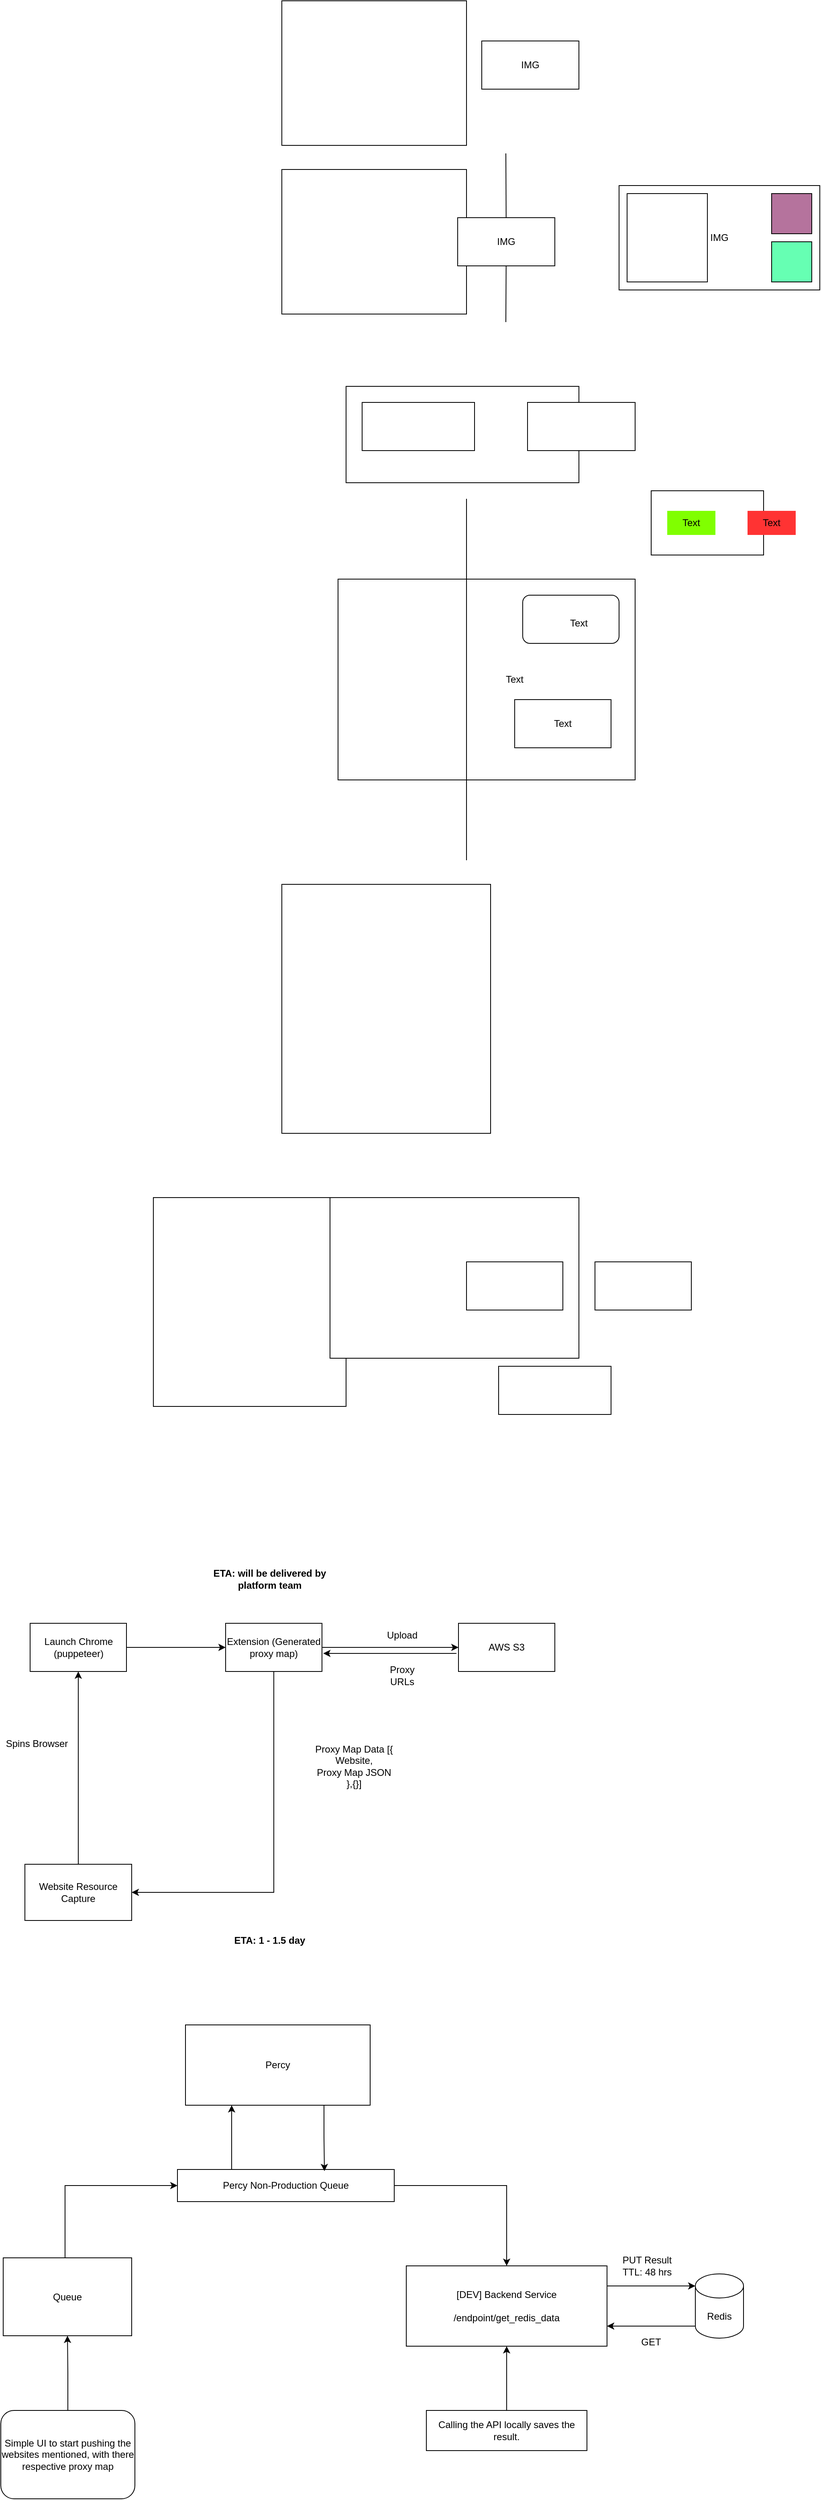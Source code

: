 <mxfile version="24.8.6">
  <diagram name="Page-1" id="TYaH4kAP0B2alJaYpIZy">
    <mxGraphModel dx="1159" dy="587" grid="1" gridSize="10" guides="1" tooltips="1" connect="1" arrows="1" fold="1" page="1" pageScale="1" pageWidth="827" pageHeight="1169" math="0" shadow="0">
      <root>
        <mxCell id="0" />
        <mxCell id="1" parent="0" />
        <mxCell id="km-7aEn4s3eMOFJPZMuk-1" value="" style="rounded=0;whiteSpace=wrap;html=1;" vertex="1" parent="1">
          <mxGeometry x="420" y="1530" width="240" height="260" as="geometry" />
        </mxCell>
        <mxCell id="km-7aEn4s3eMOFJPZMuk-2" value="" style="rounded=0;whiteSpace=wrap;html=1;" vertex="1" parent="1">
          <mxGeometry x="650" y="760" width="370" height="250" as="geometry" />
        </mxCell>
        <mxCell id="km-7aEn4s3eMOFJPZMuk-3" value="" style="rounded=0;whiteSpace=wrap;html=1;" vertex="1" parent="1">
          <mxGeometry x="870" y="910" width="120" height="60" as="geometry" />
        </mxCell>
        <mxCell id="km-7aEn4s3eMOFJPZMuk-4" value="Text" style="text;html=1;align=center;verticalAlign=middle;whiteSpace=wrap;rounded=0;" vertex="1" parent="1">
          <mxGeometry x="900" y="925" width="60" height="30" as="geometry" />
        </mxCell>
        <mxCell id="km-7aEn4s3eMOFJPZMuk-5" value="" style="rounded=1;whiteSpace=wrap;html=1;" vertex="1" parent="1">
          <mxGeometry x="880" y="780" width="120" height="60" as="geometry" />
        </mxCell>
        <mxCell id="km-7aEn4s3eMOFJPZMuk-6" value="Text" style="text;html=1;align=center;verticalAlign=middle;whiteSpace=wrap;rounded=0;" vertex="1" parent="1">
          <mxGeometry x="920" y="800" width="60" height="30" as="geometry" />
        </mxCell>
        <mxCell id="km-7aEn4s3eMOFJPZMuk-7" value="Text" style="text;html=1;align=center;verticalAlign=middle;whiteSpace=wrap;rounded=0;" vertex="1" parent="1">
          <mxGeometry x="840" y="870" width="60" height="30" as="geometry" />
        </mxCell>
        <mxCell id="km-7aEn4s3eMOFJPZMuk-8" value="" style="endArrow=none;html=1;rounded=0;" edge="1" parent="1">
          <mxGeometry width="50" height="50" relative="1" as="geometry">
            <mxPoint x="810" y="1110" as="sourcePoint" />
            <mxPoint x="810" y="660" as="targetPoint" />
          </mxGeometry>
        </mxCell>
        <mxCell id="km-7aEn4s3eMOFJPZMuk-9" value="" style="rounded=0;whiteSpace=wrap;html=1;" vertex="1" parent="1">
          <mxGeometry x="580" y="1140" width="260" height="310" as="geometry" />
        </mxCell>
        <mxCell id="km-7aEn4s3eMOFJPZMuk-10" value="" style="rounded=0;whiteSpace=wrap;html=1;" vertex="1" parent="1">
          <mxGeometry x="640" y="1530" width="310" height="200" as="geometry" />
        </mxCell>
        <mxCell id="km-7aEn4s3eMOFJPZMuk-11" value="Percy" style="rounded=0;whiteSpace=wrap;html=1;" vertex="1" parent="1">
          <mxGeometry x="460" y="2560" width="230" height="100" as="geometry" />
        </mxCell>
        <mxCell id="km-7aEn4s3eMOFJPZMuk-12" value="" style="rounded=0;whiteSpace=wrap;html=1;" vertex="1" parent="1">
          <mxGeometry x="810" y="1610" width="120" height="60" as="geometry" />
        </mxCell>
        <mxCell id="km-7aEn4s3eMOFJPZMuk-13" value="" style="rounded=0;whiteSpace=wrap;html=1;" vertex="1" parent="1">
          <mxGeometry x="970" y="1610" width="120" height="60" as="geometry" />
        </mxCell>
        <mxCell id="km-7aEn4s3eMOFJPZMuk-14" value="" style="rounded=0;whiteSpace=wrap;html=1;" vertex="1" parent="1">
          <mxGeometry x="850" y="1740" width="140" height="60" as="geometry" />
        </mxCell>
        <mxCell id="km-7aEn4s3eMOFJPZMuk-15" value="IMG" style="rounded=0;whiteSpace=wrap;html=1;" vertex="1" parent="1">
          <mxGeometry x="829" y="90" width="121" height="60" as="geometry" />
        </mxCell>
        <mxCell id="km-7aEn4s3eMOFJPZMuk-16" value="" style="rounded=0;whiteSpace=wrap;html=1;" vertex="1" parent="1">
          <mxGeometry x="580" y="40" width="230" height="180" as="geometry" />
        </mxCell>
        <mxCell id="km-7aEn4s3eMOFJPZMuk-17" value="" style="rounded=0;whiteSpace=wrap;html=1;" vertex="1" parent="1">
          <mxGeometry x="580" y="250" width="230" height="180" as="geometry" />
        </mxCell>
        <mxCell id="km-7aEn4s3eMOFJPZMuk-18" value="" style="endArrow=none;html=1;rounded=0;" edge="1" parent="1" source="km-7aEn4s3eMOFJPZMuk-24">
          <mxGeometry width="50" height="50" relative="1" as="geometry">
            <mxPoint x="859" y="440" as="sourcePoint" />
            <mxPoint x="859" y="230" as="targetPoint" />
          </mxGeometry>
        </mxCell>
        <mxCell id="km-7aEn4s3eMOFJPZMuk-19" value="IMG" style="rounded=0;whiteSpace=wrap;html=1;" vertex="1" parent="1">
          <mxGeometry x="1000" y="270" width="250" height="130" as="geometry" />
        </mxCell>
        <mxCell id="km-7aEn4s3eMOFJPZMuk-20" value="" style="rounded=0;whiteSpace=wrap;html=1;fillColor=#66FFB3;" vertex="1" parent="1">
          <mxGeometry x="1190" y="340" width="50" height="50" as="geometry" />
        </mxCell>
        <mxCell id="km-7aEn4s3eMOFJPZMuk-21" value="" style="rounded=0;whiteSpace=wrap;html=1;fillColor=#B5739D;" vertex="1" parent="1">
          <mxGeometry x="1190" y="280" width="50" height="50" as="geometry" />
        </mxCell>
        <mxCell id="km-7aEn4s3eMOFJPZMuk-22" value="" style="rounded=0;whiteSpace=wrap;html=1;" vertex="1" parent="1">
          <mxGeometry x="1010" y="280" width="100" height="110" as="geometry" />
        </mxCell>
        <mxCell id="km-7aEn4s3eMOFJPZMuk-23" value="" style="endArrow=none;html=1;rounded=0;" edge="1" parent="1" target="km-7aEn4s3eMOFJPZMuk-24">
          <mxGeometry width="50" height="50" relative="1" as="geometry">
            <mxPoint x="859" y="440" as="sourcePoint" />
            <mxPoint x="859" y="230" as="targetPoint" />
          </mxGeometry>
        </mxCell>
        <mxCell id="km-7aEn4s3eMOFJPZMuk-24" value="IMG" style="rounded=0;whiteSpace=wrap;html=1;" vertex="1" parent="1">
          <mxGeometry x="799" y="310" width="121" height="60" as="geometry" />
        </mxCell>
        <mxCell id="km-7aEn4s3eMOFJPZMuk-25" value="" style="rounded=0;whiteSpace=wrap;html=1;" vertex="1" parent="1">
          <mxGeometry x="660" y="520" width="290" height="120" as="geometry" />
        </mxCell>
        <mxCell id="km-7aEn4s3eMOFJPZMuk-26" value="" style="rounded=0;whiteSpace=wrap;html=1;" vertex="1" parent="1">
          <mxGeometry x="680" y="540" width="140" height="60" as="geometry" />
        </mxCell>
        <mxCell id="km-7aEn4s3eMOFJPZMuk-27" value="" style="rounded=0;whiteSpace=wrap;html=1;" vertex="1" parent="1">
          <mxGeometry x="886" y="540" width="134" height="60" as="geometry" />
        </mxCell>
        <mxCell id="km-7aEn4s3eMOFJPZMuk-28" value="" style="rounded=0;whiteSpace=wrap;html=1;" vertex="1" parent="1">
          <mxGeometry x="1040" y="650" width="140" height="80" as="geometry" />
        </mxCell>
        <mxCell id="km-7aEn4s3eMOFJPZMuk-29" value="Text" style="text;html=1;align=center;verticalAlign=middle;whiteSpace=wrap;rounded=0;fillColor=#FF3333;" vertex="1" parent="1">
          <mxGeometry x="1160" y="675" width="60" height="30" as="geometry" />
        </mxCell>
        <mxCell id="km-7aEn4s3eMOFJPZMuk-30" value="Text" style="text;html=1;align=center;verticalAlign=middle;whiteSpace=wrap;rounded=0;fillColor=#80FF00;" vertex="1" parent="1">
          <mxGeometry x="1060" y="675" width="60" height="30" as="geometry" />
        </mxCell>
        <mxCell id="km-7aEn4s3eMOFJPZMuk-33" style="edgeStyle=orthogonalEdgeStyle;rounded=0;orthogonalLoop=1;jettySize=auto;html=1;entryX=0.5;entryY=1;entryDx=0;entryDy=0;" edge="1" parent="1" source="km-7aEn4s3eMOFJPZMuk-34" target="km-7aEn4s3eMOFJPZMuk-39">
          <mxGeometry relative="1" as="geometry" />
        </mxCell>
        <mxCell id="km-7aEn4s3eMOFJPZMuk-34" value="Website Resource Capture" style="rounded=0;whiteSpace=wrap;html=1;" vertex="1" parent="1">
          <mxGeometry x="260" y="2360" width="133" height="70" as="geometry" />
        </mxCell>
        <mxCell id="km-7aEn4s3eMOFJPZMuk-36" style="edgeStyle=orthogonalEdgeStyle;rounded=0;orthogonalLoop=1;jettySize=auto;html=1;entryX=0.5;entryY=0;entryDx=0;entryDy=0;exitX=1;exitY=0.5;exitDx=0;exitDy=0;" edge="1" parent="1" source="km-7aEn4s3eMOFJPZMuk-37" target="km-7aEn4s3eMOFJPZMuk-72">
          <mxGeometry relative="1" as="geometry">
            <mxPoint x="849" y="2854" as="targetPoint" />
          </mxGeometry>
        </mxCell>
        <mxCell id="km-7aEn4s3eMOFJPZMuk-68" style="edgeStyle=orthogonalEdgeStyle;rounded=0;orthogonalLoop=1;jettySize=auto;html=1;exitX=0.25;exitY=0;exitDx=0;exitDy=0;entryX=0.25;entryY=1;entryDx=0;entryDy=0;" edge="1" parent="1" source="km-7aEn4s3eMOFJPZMuk-37" target="km-7aEn4s3eMOFJPZMuk-11">
          <mxGeometry relative="1" as="geometry" />
        </mxCell>
        <mxCell id="km-7aEn4s3eMOFJPZMuk-37" value="Percy Non-Production Queue" style="rounded=0;whiteSpace=wrap;html=1;" vertex="1" parent="1">
          <mxGeometry x="450" y="2740" width="270" height="40" as="geometry" />
        </mxCell>
        <mxCell id="km-7aEn4s3eMOFJPZMuk-38" style="edgeStyle=orthogonalEdgeStyle;rounded=0;orthogonalLoop=1;jettySize=auto;html=1;exitX=1;exitY=0.5;exitDx=0;exitDy=0;" edge="1" parent="1" source="km-7aEn4s3eMOFJPZMuk-39" target="km-7aEn4s3eMOFJPZMuk-42">
          <mxGeometry relative="1" as="geometry">
            <mxPoint x="690" y="2100" as="targetPoint" />
          </mxGeometry>
        </mxCell>
        <mxCell id="km-7aEn4s3eMOFJPZMuk-39" value="Launch Chrome (puppeteer)" style="rounded=0;whiteSpace=wrap;html=1;" vertex="1" parent="1">
          <mxGeometry x="266.5" y="2060" width="120" height="60" as="geometry" />
        </mxCell>
        <mxCell id="km-7aEn4s3eMOFJPZMuk-40" style="edgeStyle=orthogonalEdgeStyle;rounded=0;orthogonalLoop=1;jettySize=auto;html=1;entryX=0;entryY=0.5;entryDx=0;entryDy=0;" edge="1" parent="1" source="km-7aEn4s3eMOFJPZMuk-42" target="km-7aEn4s3eMOFJPZMuk-43">
          <mxGeometry relative="1" as="geometry" />
        </mxCell>
        <mxCell id="km-7aEn4s3eMOFJPZMuk-41" style="edgeStyle=orthogonalEdgeStyle;rounded=0;orthogonalLoop=1;jettySize=auto;html=1;entryX=1;entryY=0.5;entryDx=0;entryDy=0;" edge="1" parent="1" target="km-7aEn4s3eMOFJPZMuk-34">
          <mxGeometry relative="1" as="geometry">
            <Array as="points">
              <mxPoint x="570" y="2120" />
              <mxPoint x="570" y="2395" />
            </Array>
            <mxPoint x="630" y="2120" as="sourcePoint" />
            <mxPoint x="510" y="2395" as="targetPoint" />
          </mxGeometry>
        </mxCell>
        <mxCell id="km-7aEn4s3eMOFJPZMuk-42" value="Extension (Generated proxy map)" style="rounded=0;whiteSpace=wrap;html=1;" vertex="1" parent="1">
          <mxGeometry x="510" y="2060" width="120" height="60" as="geometry" />
        </mxCell>
        <mxCell id="km-7aEn4s3eMOFJPZMuk-43" value="AWS S3" style="rounded=0;whiteSpace=wrap;html=1;" vertex="1" parent="1">
          <mxGeometry x="800" y="2060" width="120" height="60" as="geometry" />
        </mxCell>
        <mxCell id="km-7aEn4s3eMOFJPZMuk-44" value="" style="endArrow=classic;html=1;rounded=0;entryX=1.013;entryY=0.625;entryDx=0;entryDy=0;entryPerimeter=0;exitX=-0.021;exitY=0.625;exitDx=0;exitDy=0;exitPerimeter=0;" edge="1" parent="1" source="km-7aEn4s3eMOFJPZMuk-43" target="km-7aEn4s3eMOFJPZMuk-42">
          <mxGeometry width="50" height="50" relative="1" as="geometry">
            <mxPoint x="770" y="2320" as="sourcePoint" />
            <mxPoint x="820" y="2270" as="targetPoint" />
          </mxGeometry>
        </mxCell>
        <mxCell id="km-7aEn4s3eMOFJPZMuk-45" value="Upload" style="text;html=1;align=center;verticalAlign=middle;whiteSpace=wrap;rounded=0;" vertex="1" parent="1">
          <mxGeometry x="700" y="2060" width="60" height="30" as="geometry" />
        </mxCell>
        <mxCell id="km-7aEn4s3eMOFJPZMuk-46" value="Proxy URLs" style="text;html=1;align=center;verticalAlign=middle;whiteSpace=wrap;rounded=0;" vertex="1" parent="1">
          <mxGeometry x="700" y="2110" width="60" height="30" as="geometry" />
        </mxCell>
        <mxCell id="km-7aEn4s3eMOFJPZMuk-47" value="Spins Browser" style="text;html=1;align=center;verticalAlign=middle;whiteSpace=wrap;rounded=0;" vertex="1" parent="1">
          <mxGeometry x="230" y="2180" width="90" height="60" as="geometry" />
        </mxCell>
        <mxCell id="km-7aEn4s3eMOFJPZMuk-48" value="Proxy Map Data [{&lt;div&gt;Website,&lt;br&gt;&lt;div&gt;Proxy Map JSON&lt;/div&gt;&lt;/div&gt;&lt;div&gt;},{}]&lt;/div&gt;" style="text;html=1;align=center;verticalAlign=middle;whiteSpace=wrap;rounded=0;" vertex="1" parent="1">
          <mxGeometry x="600" y="2190" width="140" height="95" as="geometry" />
        </mxCell>
        <mxCell id="km-7aEn4s3eMOFJPZMuk-49" style="edgeStyle=orthogonalEdgeStyle;rounded=0;orthogonalLoop=1;jettySize=auto;html=1;entryX=0;entryY=0.5;entryDx=0;entryDy=0;" edge="1" parent="1" source="km-7aEn4s3eMOFJPZMuk-50" target="km-7aEn4s3eMOFJPZMuk-37">
          <mxGeometry relative="1" as="geometry">
            <Array as="points">
              <mxPoint x="310" y="2760" />
            </Array>
            <mxPoint x="440" y="2810" as="targetPoint" />
          </mxGeometry>
        </mxCell>
        <mxCell id="km-7aEn4s3eMOFJPZMuk-50" value="Queue" style="rounded=0;whiteSpace=wrap;html=1;" vertex="1" parent="1">
          <mxGeometry x="233" y="2850" width="160" height="97" as="geometry" />
        </mxCell>
        <mxCell id="km-7aEn4s3eMOFJPZMuk-56" value="&lt;b&gt;ETA: 1 - 1.5 day&lt;/b&gt;" style="text;html=1;align=center;verticalAlign=middle;whiteSpace=wrap;rounded=0;" vertex="1" parent="1">
          <mxGeometry x="510" y="2430" width="110" height="50" as="geometry" />
        </mxCell>
        <mxCell id="km-7aEn4s3eMOFJPZMuk-58" value="&lt;b&gt;ETA: will be delivered by platform team&lt;/b&gt;" style="text;html=1;align=center;verticalAlign=middle;whiteSpace=wrap;rounded=0;" vertex="1" parent="1">
          <mxGeometry x="490" y="1990" width="150" height="30" as="geometry" />
        </mxCell>
        <mxCell id="km-7aEn4s3eMOFJPZMuk-67" style="edgeStyle=orthogonalEdgeStyle;rounded=0;orthogonalLoop=1;jettySize=auto;html=1;exitX=0.75;exitY=1;exitDx=0;exitDy=0;entryX=0.678;entryY=0.05;entryDx=0;entryDy=0;entryPerimeter=0;" edge="1" parent="1" source="km-7aEn4s3eMOFJPZMuk-11" target="km-7aEn4s3eMOFJPZMuk-37">
          <mxGeometry relative="1" as="geometry">
            <mxPoint x="633" y="2720" as="targetPoint" />
          </mxGeometry>
        </mxCell>
        <mxCell id="km-7aEn4s3eMOFJPZMuk-71" style="edgeStyle=orthogonalEdgeStyle;rounded=0;orthogonalLoop=1;jettySize=auto;html=1;entryX=0.5;entryY=1;entryDx=0;entryDy=0;" edge="1" parent="1" source="km-7aEn4s3eMOFJPZMuk-70" target="km-7aEn4s3eMOFJPZMuk-50">
          <mxGeometry relative="1" as="geometry" />
        </mxCell>
        <mxCell id="km-7aEn4s3eMOFJPZMuk-70" value="Simple UI to start pushing the websites mentioned, with there respective proxy map" style="rounded=1;whiteSpace=wrap;html=1;" vertex="1" parent="1">
          <mxGeometry x="230" y="3040" width="167" height="110" as="geometry" />
        </mxCell>
        <mxCell id="km-7aEn4s3eMOFJPZMuk-72" value="[DEV] Backend Service&lt;div&gt;&lt;br&gt;&lt;/div&gt;&lt;div&gt;/endpoint/get_redis_data&lt;/div&gt;" style="rounded=0;whiteSpace=wrap;html=1;" vertex="1" parent="1">
          <mxGeometry x="735" y="2860" width="250" height="100" as="geometry" />
        </mxCell>
        <mxCell id="km-7aEn4s3eMOFJPZMuk-78" style="edgeStyle=orthogonalEdgeStyle;rounded=0;orthogonalLoop=1;jettySize=auto;html=1;exitX=0;exitY=1;exitDx=0;exitDy=-15;exitPerimeter=0;entryX=1;entryY=0.75;entryDx=0;entryDy=0;" edge="1" parent="1" source="km-7aEn4s3eMOFJPZMuk-76" target="km-7aEn4s3eMOFJPZMuk-72">
          <mxGeometry relative="1" as="geometry" />
        </mxCell>
        <mxCell id="km-7aEn4s3eMOFJPZMuk-76" value="Redis" style="shape=cylinder3;whiteSpace=wrap;html=1;boundedLbl=1;backgroundOutline=1;size=15;" vertex="1" parent="1">
          <mxGeometry x="1095" y="2870" width="60" height="80" as="geometry" />
        </mxCell>
        <mxCell id="km-7aEn4s3eMOFJPZMuk-77" style="edgeStyle=orthogonalEdgeStyle;rounded=0;orthogonalLoop=1;jettySize=auto;html=1;exitX=1;exitY=0.25;exitDx=0;exitDy=0;entryX=0;entryY=0;entryDx=0;entryDy=15;entryPerimeter=0;" edge="1" parent="1" source="km-7aEn4s3eMOFJPZMuk-72" target="km-7aEn4s3eMOFJPZMuk-76">
          <mxGeometry relative="1" as="geometry" />
        </mxCell>
        <mxCell id="km-7aEn4s3eMOFJPZMuk-79" value="PUT Result TTL: 48 hrs" style="text;html=1;align=center;verticalAlign=middle;whiteSpace=wrap;rounded=0;" vertex="1" parent="1">
          <mxGeometry x="1000" y="2840" width="70" height="40" as="geometry" />
        </mxCell>
        <mxCell id="km-7aEn4s3eMOFJPZMuk-80" value="GET" style="text;html=1;align=center;verticalAlign=middle;whiteSpace=wrap;rounded=0;" vertex="1" parent="1">
          <mxGeometry x="1010" y="2940" width="60" height="30" as="geometry" />
        </mxCell>
        <mxCell id="km-7aEn4s3eMOFJPZMuk-86" style="edgeStyle=orthogonalEdgeStyle;rounded=0;orthogonalLoop=1;jettySize=auto;html=1;entryX=0.5;entryY=1;entryDx=0;entryDy=0;" edge="1" parent="1" source="km-7aEn4s3eMOFJPZMuk-85" target="km-7aEn4s3eMOFJPZMuk-72">
          <mxGeometry relative="1" as="geometry" />
        </mxCell>
        <mxCell id="km-7aEn4s3eMOFJPZMuk-85" value="Calling the API locally saves the result." style="rounded=0;whiteSpace=wrap;html=1;" vertex="1" parent="1">
          <mxGeometry x="760" y="3040" width="200" height="50" as="geometry" />
        </mxCell>
      </root>
    </mxGraphModel>
  </diagram>
</mxfile>
